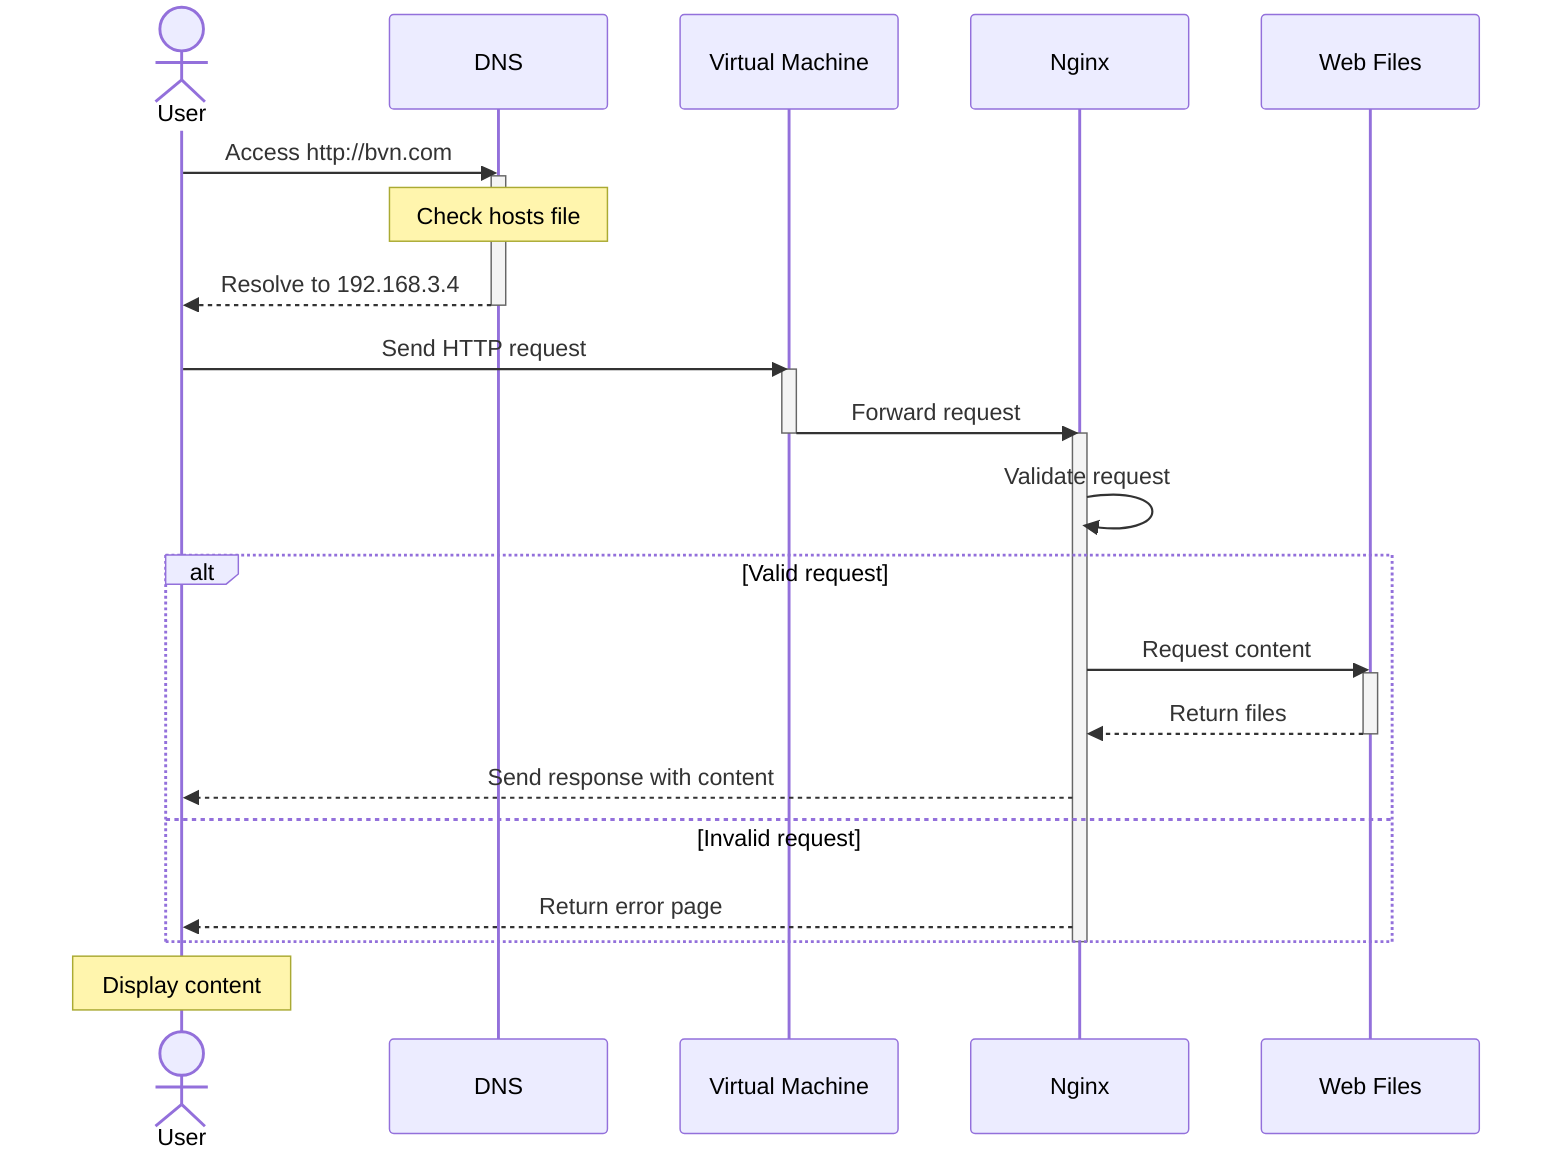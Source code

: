 sequenceDiagram
    actor User
    participant DNS
    participant VM as Virtual Machine
    participant Nginx
    participant WebFiles as Web Files

    User->>DNS: Access http://bvn.com
    activate DNS
    Note over DNS: Check hosts file
    DNS-->>User: Resolve to 192.168.3.4
    deactivate DNS

    User->>VM: Send HTTP request
    activate VM
    VM->>Nginx: Forward request
    deactivate VM
    
    activate Nginx
    Nginx->>Nginx: Validate request
    
    alt Valid request
        Nginx->>WebFiles: Request content
        activate WebFiles
        WebFiles-->>Nginx: Return files
        deactivate WebFiles
        
        Nginx-->>User: Send response with content
    else Invalid request
        Nginx-->>User: Return error page
    end
    deactivate Nginx

    Note over User: Display content